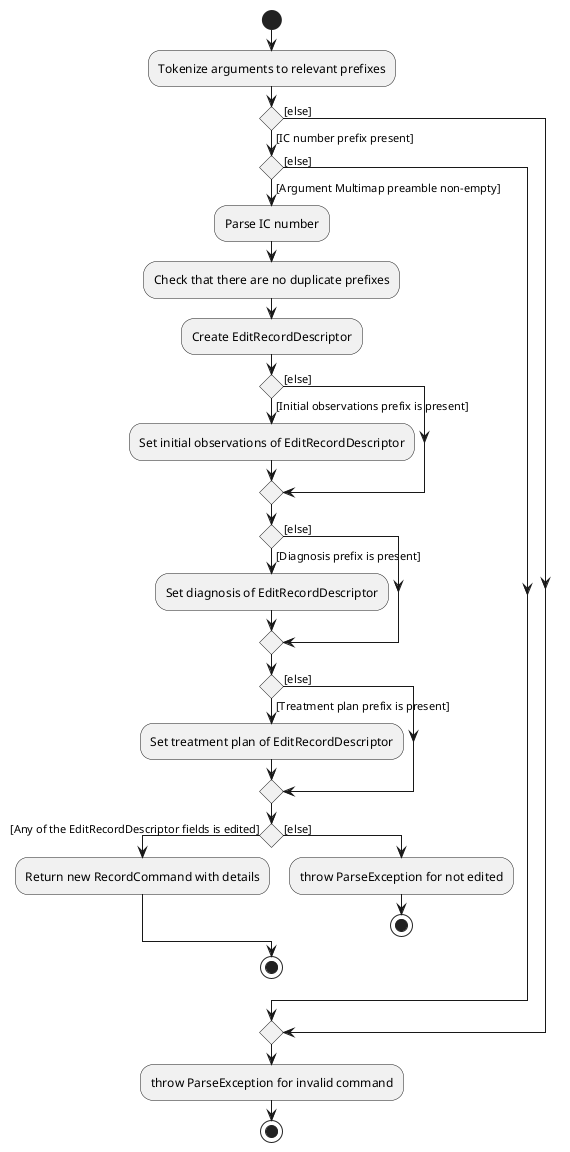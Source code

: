 @startuml

start
:Tokenize arguments to relevant prefixes;
if () then ([IC number prefix present])
    if () then ([Argument Multimap preamble non-empty])
        :Parse IC number;
        :Check that there are no duplicate prefixes;
        :Create EditRecordDescriptor;
        if () then ([Initial observations prefix is present])
            :Set initial observations of EditRecordDescriptor;
        else ([else])
        endif
        if () then ([Diagnosis prefix is present])
            :Set diagnosis of EditRecordDescriptor;
        else ([else])
        endif
        if () then ([Treatment plan prefix is present])
            :Set treatment plan of EditRecordDescriptor;
        else ([else])
        endif
        if () then ([Any of the EditRecordDescriptor fields is edited])
            :Return new RecordCommand with details;
        else ([else])
            :throw ParseException for not edited;
            stop
        endif
        stop
    else ([else])
    endif
else ([else])
endif
->;
:throw ParseException for invalid command;
stop

@enduml
